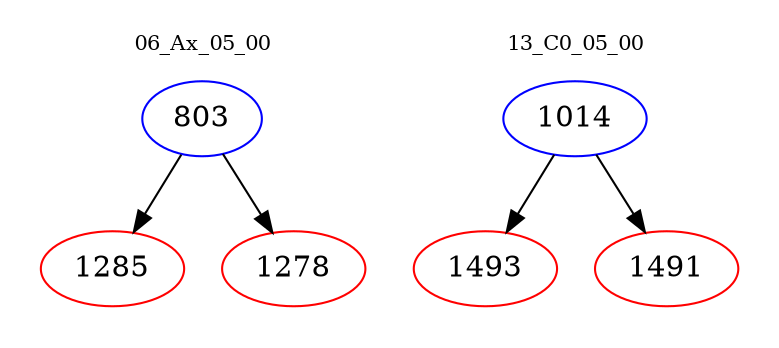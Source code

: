 digraph{
subgraph cluster_0 {
color = white
label = "06_Ax_05_00";
fontsize=10;
T0_803 [label="803", color="blue"]
T0_803 -> T0_1285 [color="black"]
T0_1285 [label="1285", color="red"]
T0_803 -> T0_1278 [color="black"]
T0_1278 [label="1278", color="red"]
}
subgraph cluster_1 {
color = white
label = "13_C0_05_00";
fontsize=10;
T1_1014 [label="1014", color="blue"]
T1_1014 -> T1_1493 [color="black"]
T1_1493 [label="1493", color="red"]
T1_1014 -> T1_1491 [color="black"]
T1_1491 [label="1491", color="red"]
}
}
